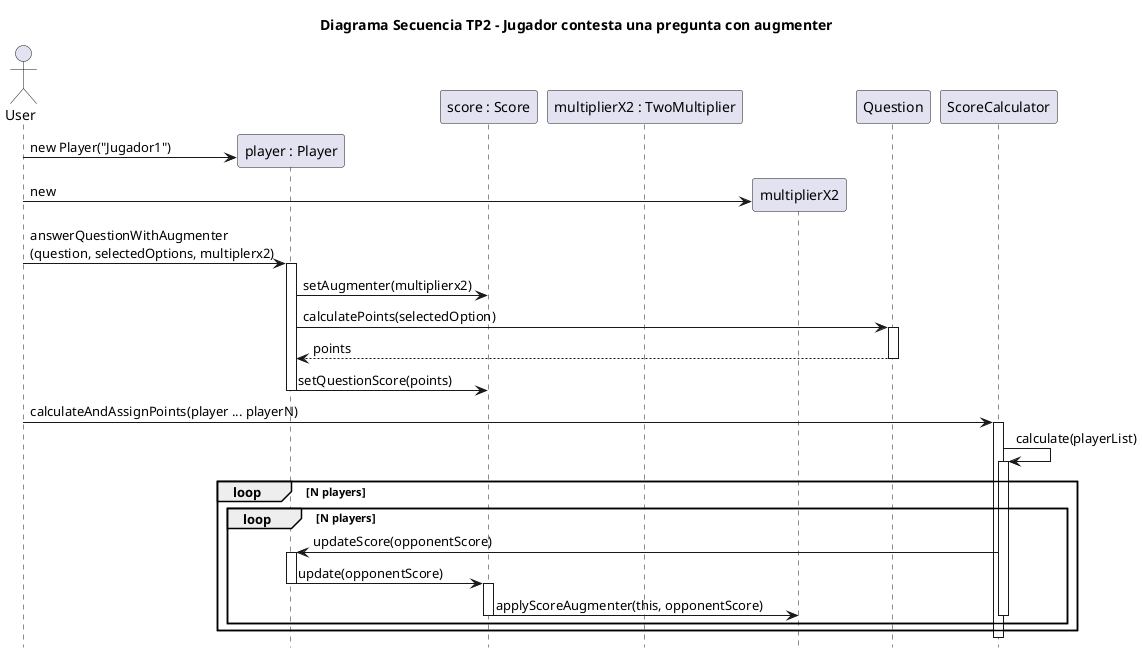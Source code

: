 @startuml

actor User
title Diagrama Secuencia TP2 - Jugador contesta una pregunta con augmenter
hide footbox

participant "player : Player" as player
participant "score : Score" as score
participant "multiplierX2 : TwoMultiplier" as multiplierx2

User -> player ** : new Player("Jugador1")
User -> multiplierX2** : new 
User -> player : answerQuestionWithAugmenter\n(question, selectedOptions, multiplerx2)
activate player

player -> score : setAugmenter(multiplierx2) 

player -> Question : calculatePoints(selectedOption)

activate Question
Question --> player : points
deactivate Question

player -> score : setQuestionScore(points)
deactivate player

User -> ScoreCalculator : calculateAndAssignPoints(player ... playerN)
activate ScoreCalculator

ScoreCalculator -> ScoreCalculator : calculate(playerList)
activate ScoreCalculator
loop N players
loop N players
ScoreCalculator -> player : updateScore(opponentScore)
activate player
player -> score : update(opponentScore)
deactivate player
activate score
score -> multiplierX2 : applyScoreAugmenter(this, opponentScore)
deactivate score

deactivate ScoreCalculator
end loop
end loop
deactivate ScoreCalculator

@enduml
